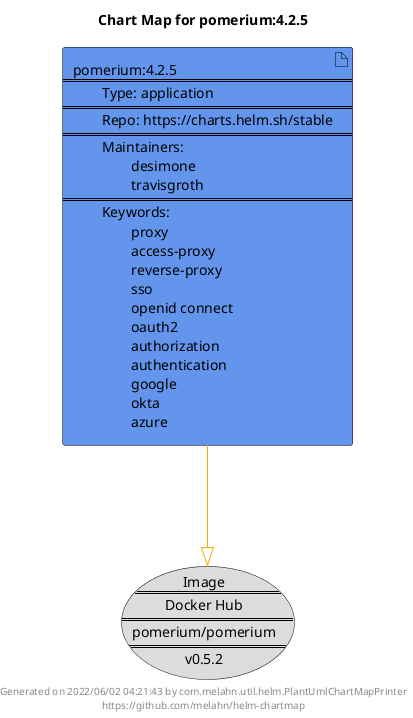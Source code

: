 @startuml
skinparam linetype ortho
skinparam backgroundColor white
skinparam usecaseBorderColor black
skinparam usecaseArrowColor LightSlateGray
skinparam artifactBorderColor black
skinparam artifactArrowColor LightSlateGray

title Chart Map for pomerium:4.2.5

'There is one referenced Helm Chart
artifact "pomerium:4.2.5\n====\n\tType: application\n====\n\tRepo: https://charts.helm.sh/stable\n====\n\tMaintainers: \n\t\tdesimone\n\t\ttravisgroth\n====\n\tKeywords: \n\t\tproxy\n\t\taccess-proxy\n\t\treverse-proxy\n\t\tsso\n\t\topenid connect\n\t\toauth2\n\t\tauthorization\n\t\tauthentication\n\t\tgoogle\n\t\tokta\n\t\tazure" as pomerium_4_2_5 #CornflowerBlue

'There is one referenced Docker Image
usecase "Image\n====\nDocker Hub\n====\npomerium/pomerium\n====\nv0.5.2" as pomerium_pomerium_v0_5_2 #Gainsboro

'Chart Dependencies
pomerium_4_2_5--[#orange]-|>pomerium_pomerium_v0_5_2

center footer Generated on 2022/06/02 04:21:43 by com.melahn.util.helm.PlantUmlChartMapPrinter\nhttps://github.com/melahn/helm-chartmap
@enduml
